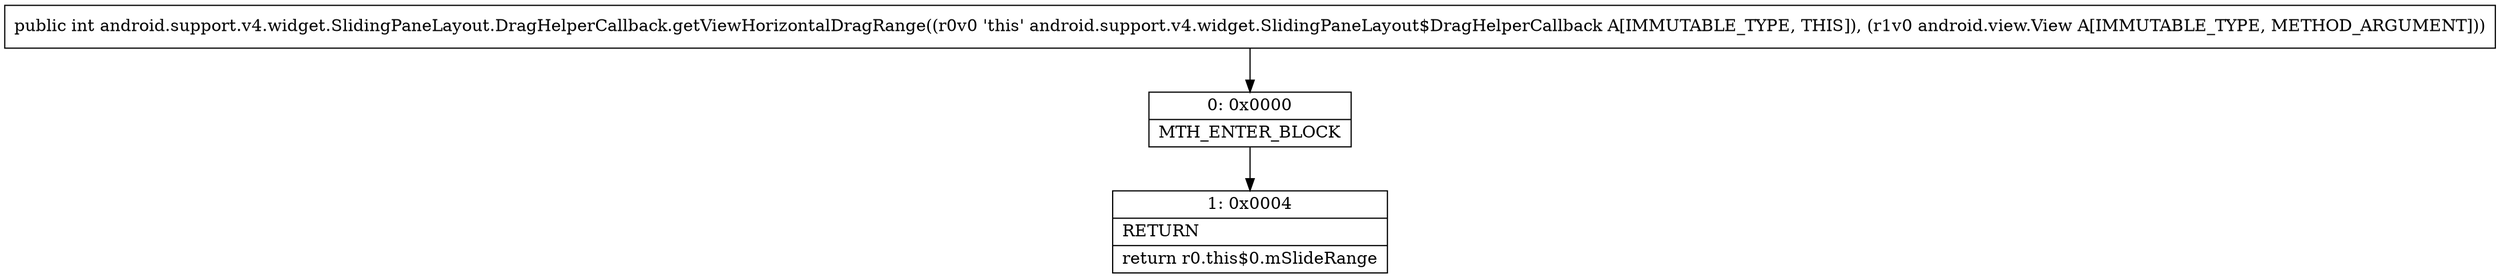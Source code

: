 digraph "CFG forandroid.support.v4.widget.SlidingPaneLayout.DragHelperCallback.getViewHorizontalDragRange(Landroid\/view\/View;)I" {
Node_0 [shape=record,label="{0\:\ 0x0000|MTH_ENTER_BLOCK\l}"];
Node_1 [shape=record,label="{1\:\ 0x0004|RETURN\l|return r0.this$0.mSlideRange\l}"];
MethodNode[shape=record,label="{public int android.support.v4.widget.SlidingPaneLayout.DragHelperCallback.getViewHorizontalDragRange((r0v0 'this' android.support.v4.widget.SlidingPaneLayout$DragHelperCallback A[IMMUTABLE_TYPE, THIS]), (r1v0 android.view.View A[IMMUTABLE_TYPE, METHOD_ARGUMENT])) }"];
MethodNode -> Node_0;
Node_0 -> Node_1;
}

